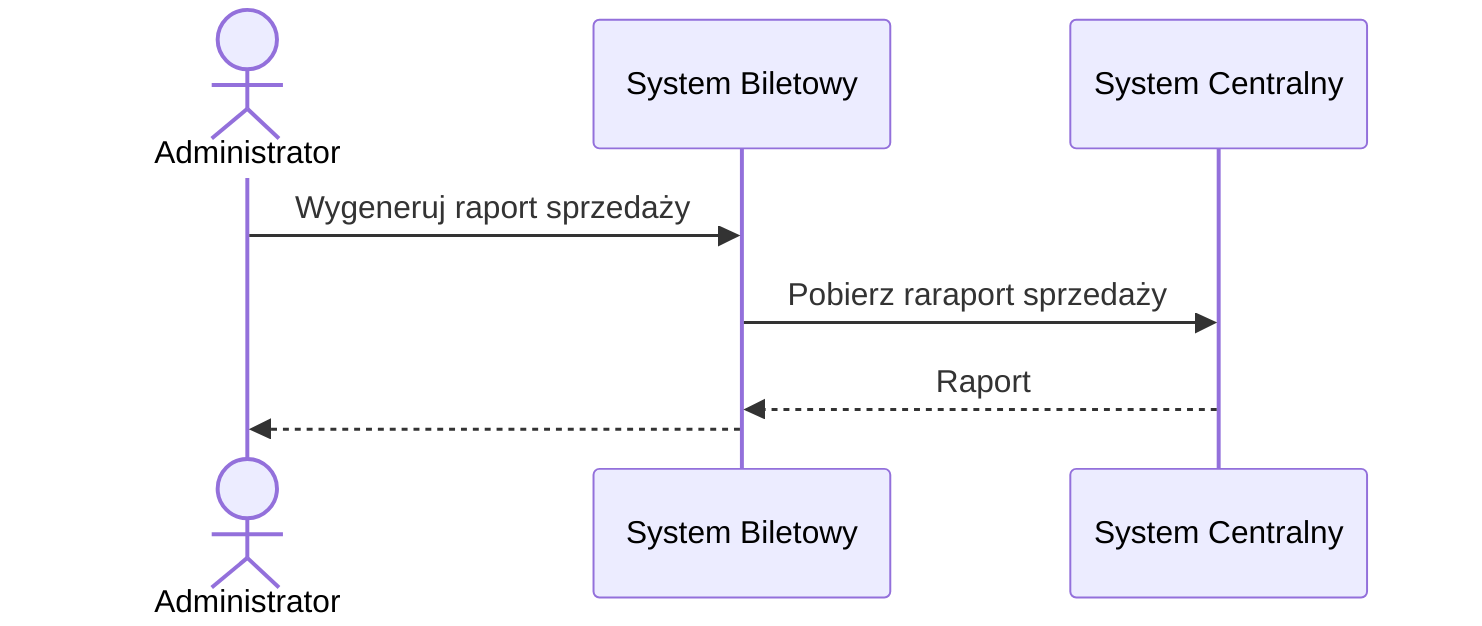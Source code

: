 sequenceDiagram
    %% Diagram: C1 - Generowanie raportów
    actor Administrator as Administrator
    participant SystemBiletowy as System Biletowy
    participant SystemCentralny as System Centralny
    Administrator->>SystemBiletowy: Wygeneruj raport sprzedaży
    SystemBiletowy->>SystemCentralny: Pobierz raraport sprzedaży
    SystemCentralny-->>SystemBiletowy: Raport
    SystemBiletowy-->>Administrator: